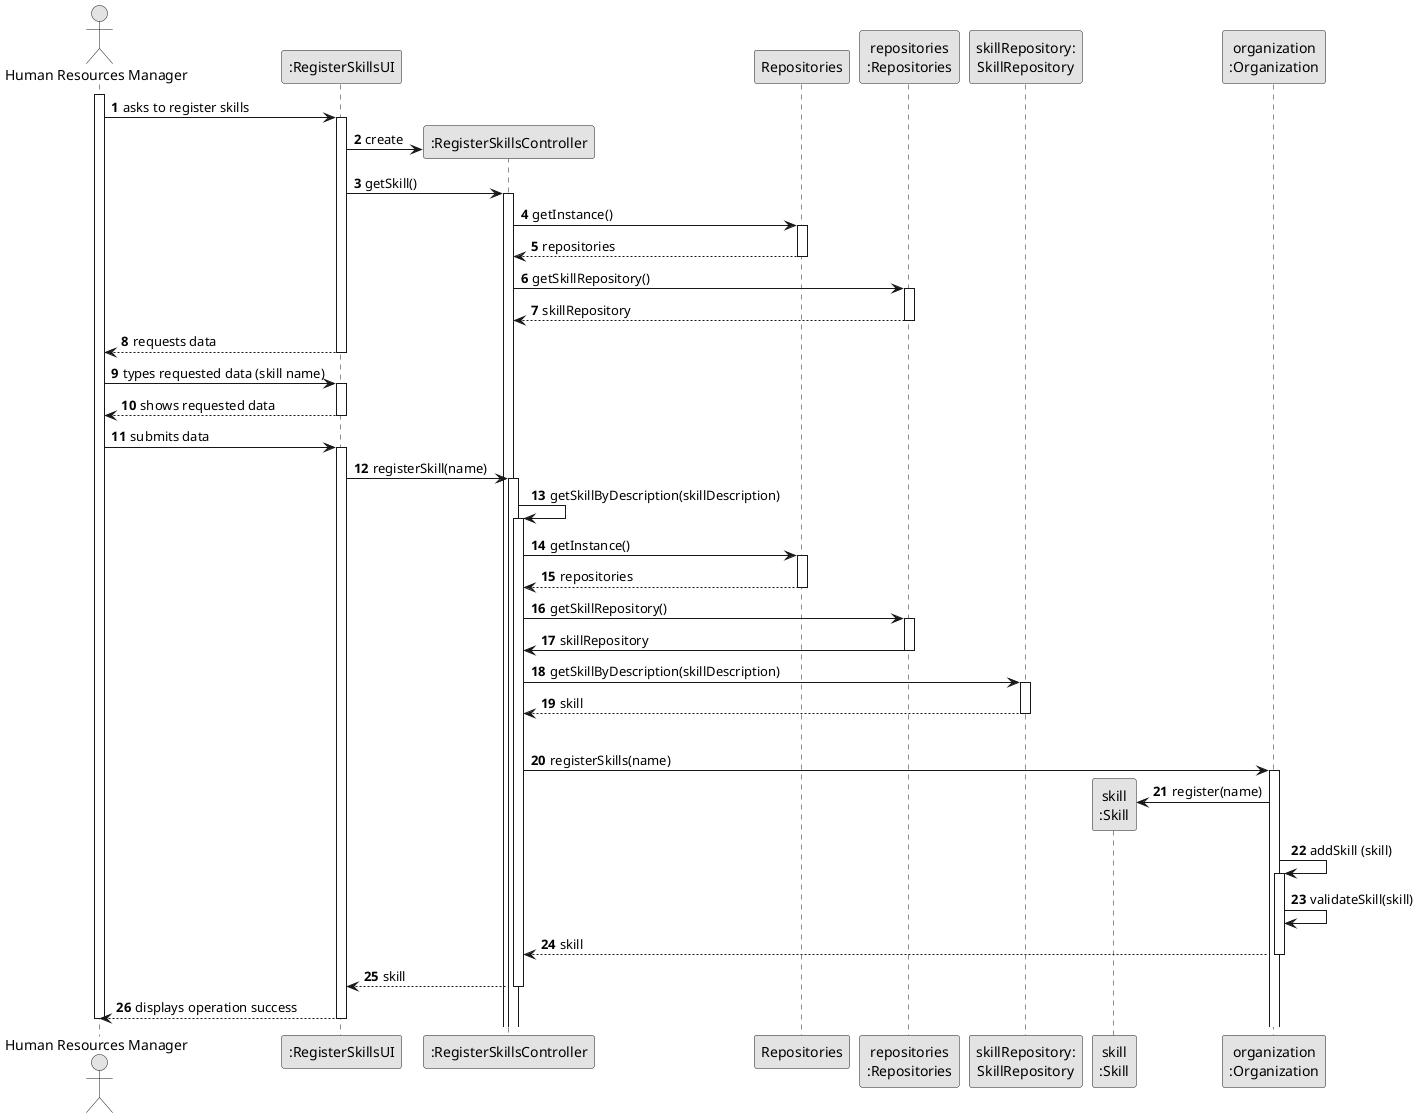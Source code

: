 @startuml
skinparam monochrome true
skinparam packageStyle rectangle
skinparam shadowing false

autonumber

'hide footbox
actor "Human Resources Manager" as ADM
participant ":RegisterSkillsUI" as UI
participant ":RegisterSkillsController" as CTRL
participant "Repositories" as RepositorySingleton
participant "repositories\n:Repositories" as PLAT
participant "skillRepository:\nSkillRepository" as SkillRepository
participant "skill\n:Skill" as SKILL
participant "organization\n:Organization" as ORG

activate ADM

        ADM -> UI : asks to register skills

        activate UI


            UI -> CTRL** : create

            UI -> CTRL : getSkill()
            activate CTRL

                CTRL -> RepositorySingleton : getInstance()
                activate RepositorySingleton

                    RepositorySingleton --> CTRL: repositories
                deactivate RepositorySingleton

                CTRL -> PLAT : getSkillRepository()
                activate PLAT

                    PLAT --> CTRL: skillRepository
                deactivate PLAT

'                CTRL -> SkillRepository : getSkill()
'                activate SkillRepository
'
'                    SkillRepository --> CTRL : skillCategoryList
'                deactivate SkillRepository
'
'                CTRL --> UI : skillCategoryList
'            deactivate CTRL
'
'            UI --> ADM : shows skill category list\n and asks to select one
'        deactivate UI
'
'    ADM -> UI : selects a skill category
'    activate UI

        UI --> ADM : requests data
    deactivate UI

    ADM -> UI : types requested data (skill name)
    activate UI

        UI --> ADM : shows requested data
    deactivate UI

    ADM -> UI : submits data
    activate UI

        UI -> CTRL : registerSkill(name)
        activate CTRL

            CTRL -> CTRL : getSkillByDescription(skillDescription)
            activate CTRL

                CTRL -> RepositorySingleton : getInstance()
                activate RepositorySingleton

                    RepositorySingleton --> CTRL: repositories
                deactivate RepositorySingleton

                CTRL -> PLAT : getSkillRepository()
                activate PLAT

                    PLAT -> CTRL : skillRepository
                deactivate PLAT

                CTRL -> SkillRepository : getSkillByDescription(skillDescription)
                activate SkillRepository

                   SkillRepository --> CTRL : skill
                deactivate SkillRepository
'                    CTRL --> CTRL : skillCategory
'            deactivate CTRL
'            |||
'            CTRL -> CTRL : getEmployeeFromSession()
'            activate CTRL
'
''                CTRL -> _APP: getInstance()
'                'activate _APP
'                 '   _APP -> CTRL: appSession
'                'deactivate _APP
'
'
'                'CTRL -> APP: getCurrentSession()
'               ' activate APP
'
'                  '  APP --> CTRL: currentSession
'                'deactivate APP
'
''                CTRL -> SESSAO: email = getUserEmail()
''                'activate SESSAO
''
''                    SESSAO --> CTRL: email
''                'activate SESSAO
'
'
'                CTRL -> PLAT: getOrganizationRepository(email)
'                activate PLAT
'
'                    PLAT --> CTRL: organizationRepository
'                deactivate PLAT
'
'
'                CTRL -> OrganizationRepository: getOrganizationByEmployeeEmail(email)
'                activate OrganizationRepository
'
'                    loop [for each organization
'                        OrganizationRepository -> ORG : anyEmployeeHasEmail(email)
'                        activate ORG
'
'                             ORG --> OrganizationRepository : true/false
'                        deactivate ORG
'                    end
'                    OrganizationRepository --> CTRL : organization
'                deactivate OrganizationRepository
'
'                CTRL -> ORG: getEmployeeByEmail(email)
'                activate ORG
'
'                    ORG --> CTRL : employee
'                deactivate ORG
'
'                CTRL --> CTRL : employee
'            deactivate CTRL

            |||
            CTRL -> ORG: registerSkills(name)
            activate ORG

                ORG -> SKILL**: register(name)
                ORG -> ORG: addSkill (skill)


                activate ORG
                    ORG -> ORG: validateSkill(skill)

                ORG --> CTRL : skill

            deactivate ORG

            CTRL --> UI: skill
            deactivate CTRL
            UI --> ADM: displays operation success
    deactivate UI

deactivate ADM

@enduml